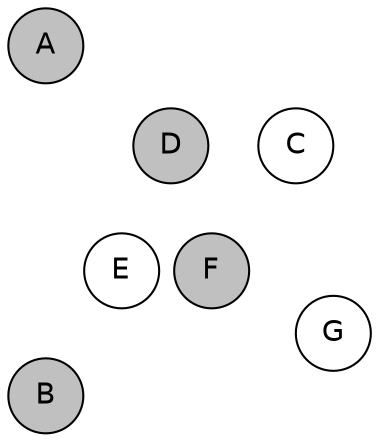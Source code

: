 
graph {

layout = circo;
mindist = .1

node [shape = circle, fontname = Helvetica, margin = 0, style = filled]
edge [style=invis]

subgraph 1 {
	E -- F -- F# -- G -- G# -- A -- A# -- B -- C -- C# -- D -- D# -- E
}

C [fillcolor = white];
C# [fillcolor = white];
D [fillcolor = gray];
D# [fillcolor = gray];
E [fillcolor = white];
F [fillcolor = gray];
F# [fillcolor = white];
G [fillcolor = white];
G# [fillcolor = cadetblue1];
A [fillcolor = gray];
A# [fillcolor = white];
B [fillcolor = gray];
}
